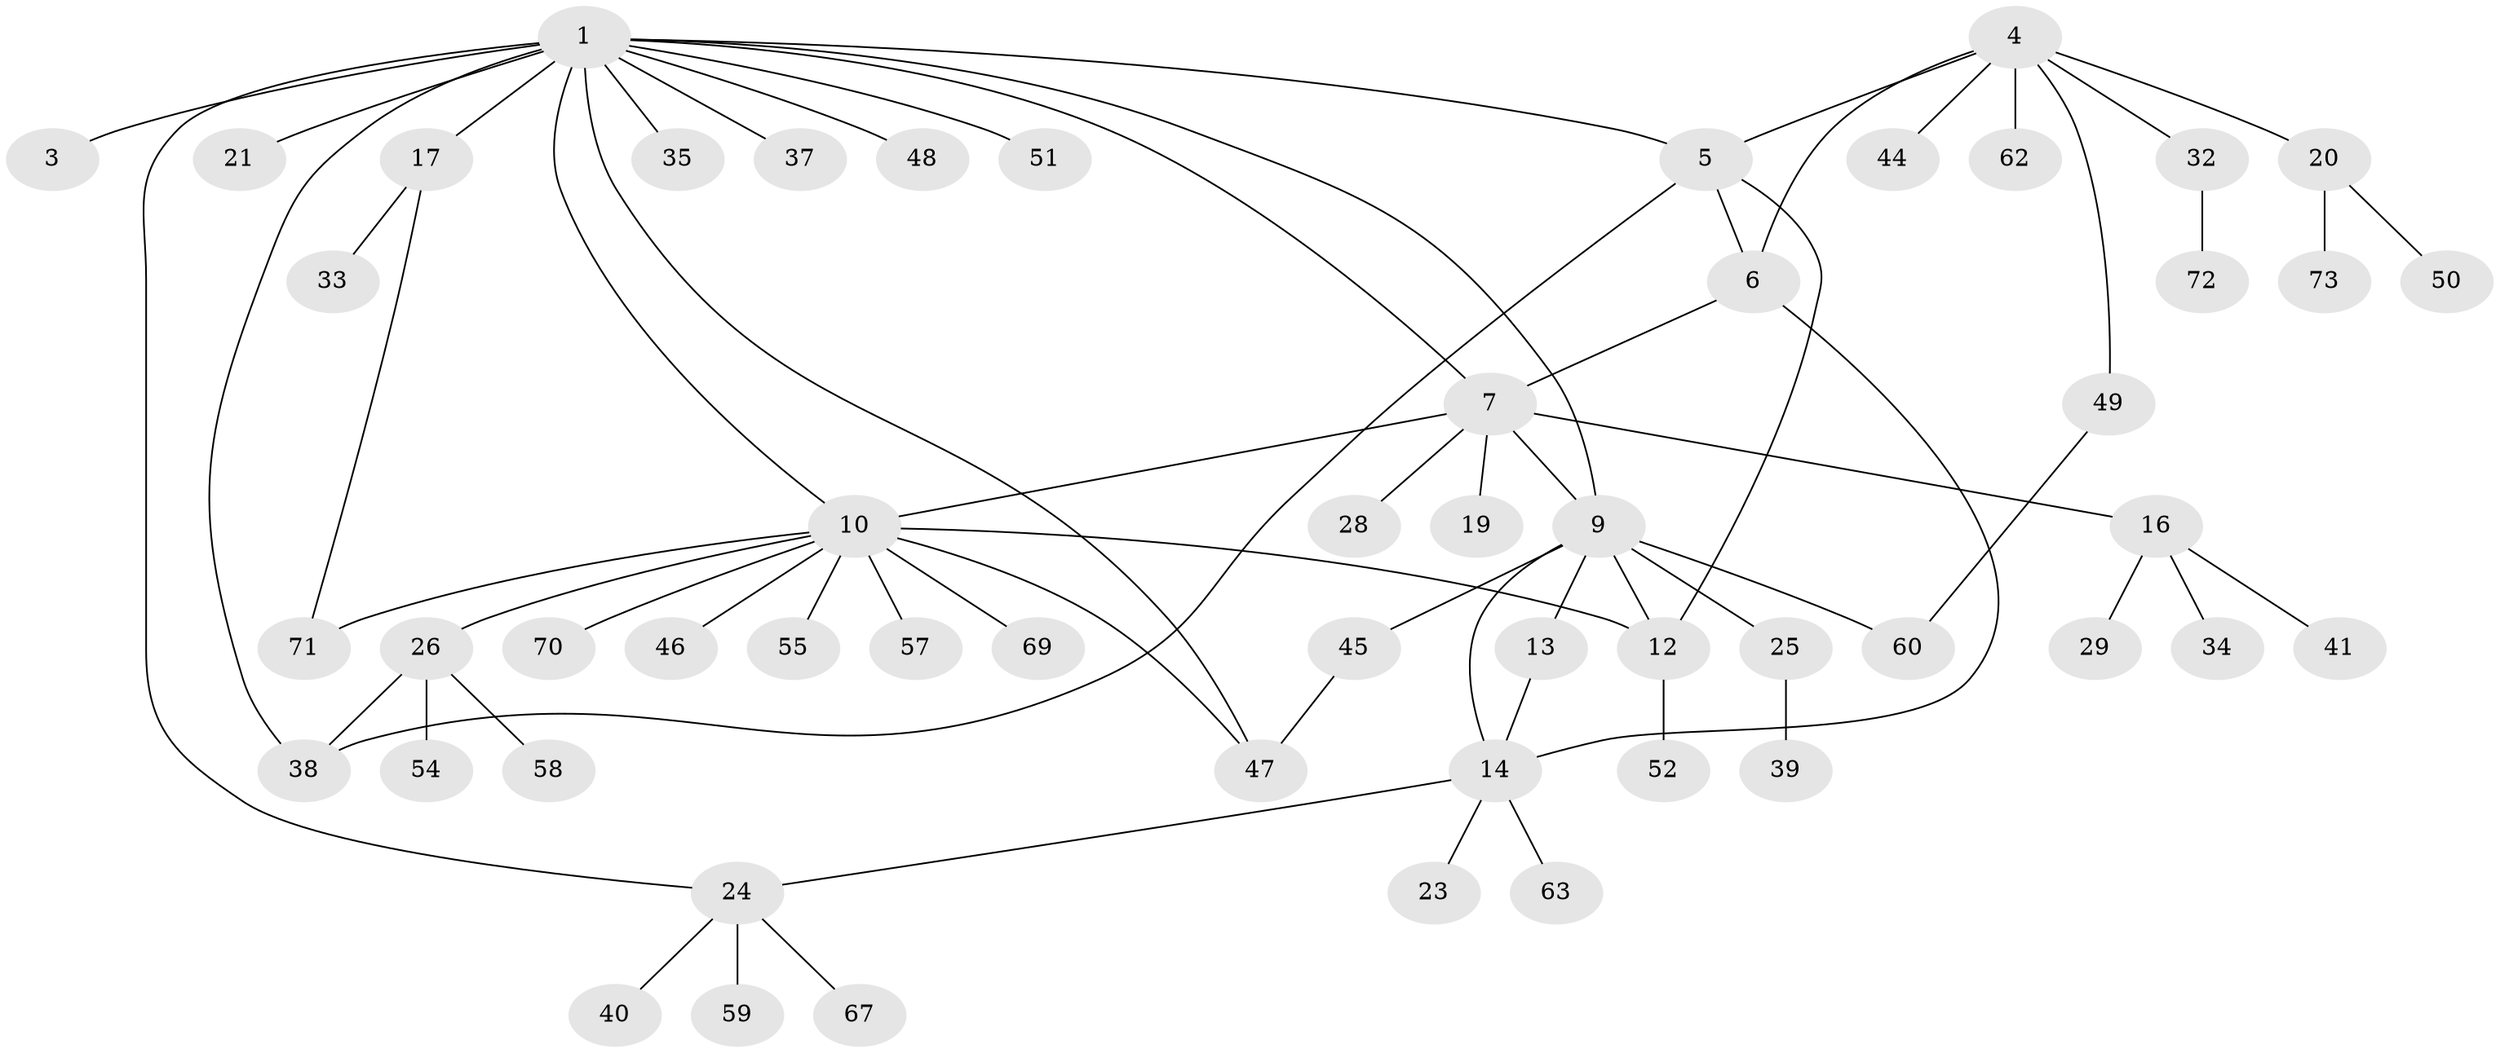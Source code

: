 // Generated by graph-tools (version 1.1) at 2025/24/03/03/25 07:24:09]
// undirected, 54 vertices, 68 edges
graph export_dot {
graph [start="1"]
  node [color=gray90,style=filled];
  1 [super="+2"];
  3 [super="+42"];
  4 [super="+27"];
  5 [super="+36"];
  6;
  7 [super="+8"];
  9 [super="+15"];
  10 [super="+11"];
  12 [super="+31"];
  13;
  14 [super="+22"];
  16 [super="+18"];
  17 [super="+43"];
  19;
  20 [super="+66"];
  21;
  23;
  24 [super="+61"];
  25;
  26 [super="+30"];
  28;
  29;
  32 [super="+74"];
  33;
  34 [super="+56"];
  35 [super="+68"];
  37;
  38 [super="+65"];
  39;
  40;
  41;
  44;
  45 [super="+64"];
  46;
  47 [super="+53"];
  48;
  49;
  50;
  51;
  52;
  54;
  55;
  57;
  58;
  59;
  60;
  62;
  63;
  67;
  69;
  70;
  71;
  72;
  73;
  1 -- 3 [weight=2];
  1 -- 10;
  1 -- 21;
  1 -- 35;
  1 -- 37;
  1 -- 38;
  1 -- 47;
  1 -- 48;
  1 -- 51;
  1 -- 5;
  1 -- 17;
  1 -- 9;
  1 -- 24;
  1 -- 7;
  4 -- 5;
  4 -- 6;
  4 -- 20;
  4 -- 32;
  4 -- 44;
  4 -- 49;
  4 -- 62;
  5 -- 6;
  5 -- 12 [weight=2];
  5 -- 38;
  6 -- 7;
  6 -- 14;
  7 -- 9 [weight=2];
  7 -- 16;
  7 -- 19;
  7 -- 28;
  7 -- 10;
  9 -- 45;
  9 -- 60;
  9 -- 25;
  9 -- 12;
  9 -- 13;
  9 -- 14;
  10 -- 12 [weight=2];
  10 -- 46;
  10 -- 57;
  10 -- 69;
  10 -- 70;
  10 -- 71;
  10 -- 55;
  10 -- 26;
  10 -- 47;
  12 -- 52;
  13 -- 14;
  14 -- 23;
  14 -- 24;
  14 -- 63;
  16 -- 29;
  16 -- 34;
  16 -- 41;
  17 -- 33;
  17 -- 71;
  20 -- 50;
  20 -- 73;
  24 -- 40;
  24 -- 59;
  24 -- 67;
  25 -- 39;
  26 -- 38;
  26 -- 58;
  26 -- 54;
  32 -- 72;
  45 -- 47;
  49 -- 60;
}
